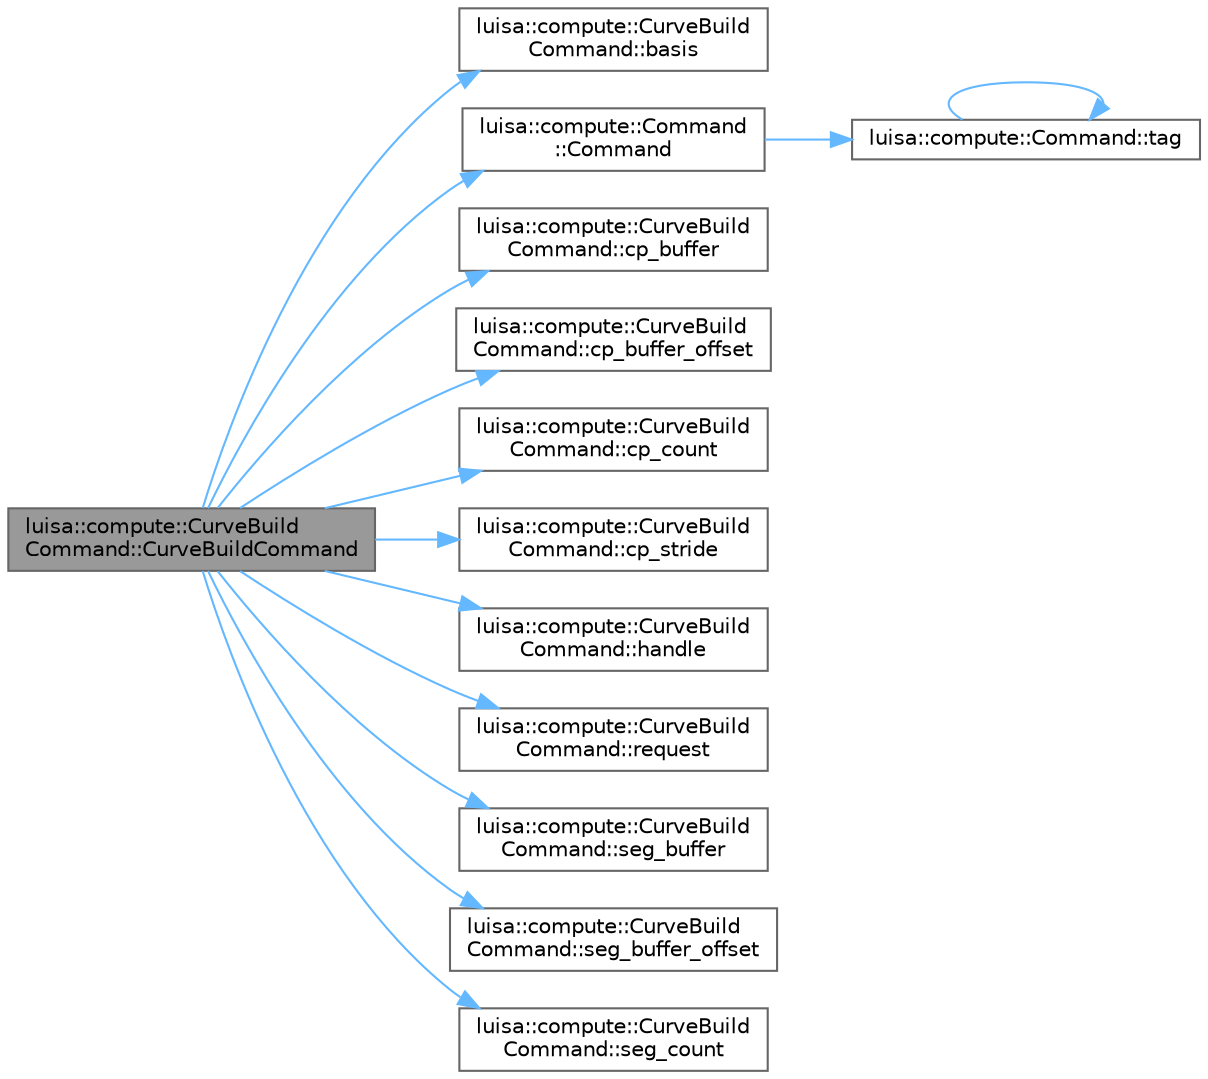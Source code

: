 digraph "luisa::compute::CurveBuildCommand::CurveBuildCommand"
{
 // LATEX_PDF_SIZE
  bgcolor="transparent";
  edge [fontname=Helvetica,fontsize=10,labelfontname=Helvetica,labelfontsize=10];
  node [fontname=Helvetica,fontsize=10,shape=box,height=0.2,width=0.4];
  rankdir="LR";
  Node1 [id="Node000001",label="luisa::compute::CurveBuild\lCommand::CurveBuildCommand",height=0.2,width=0.4,color="gray40", fillcolor="grey60", style="filled", fontcolor="black",tooltip=" "];
  Node1 -> Node2 [id="edge1_Node000001_Node000002",color="steelblue1",style="solid",tooltip=" "];
  Node2 [id="Node000002",label="luisa::compute::CurveBuild\lCommand::basis",height=0.2,width=0.4,color="grey40", fillcolor="white", style="filled",URL="$classluisa_1_1compute_1_1_curve_build_command.html#a33e60f3e0ece31f207526fe1d8870e92",tooltip=" "];
  Node1 -> Node3 [id="edge2_Node000001_Node000003",color="steelblue1",style="solid",tooltip=" "];
  Node3 [id="Node000003",label="luisa::compute::Command\l::Command",height=0.2,width=0.4,color="grey40", fillcolor="white", style="filled",URL="$classluisa_1_1compute_1_1_command.html#a5e3352338fbe2300dbde316632484f56",tooltip=" "];
  Node3 -> Node4 [id="edge3_Node000003_Node000004",color="steelblue1",style="solid",tooltip=" "];
  Node4 [id="Node000004",label="luisa::compute::Command::tag",height=0.2,width=0.4,color="grey40", fillcolor="white", style="filled",URL="$classluisa_1_1compute_1_1_command.html#af5d6279e53fdc5a6bb50b95d7f0591ba",tooltip=" "];
  Node4 -> Node4 [id="edge4_Node000004_Node000004",color="steelblue1",style="solid",tooltip=" "];
  Node1 -> Node5 [id="edge5_Node000001_Node000005",color="steelblue1",style="solid",tooltip=" "];
  Node5 [id="Node000005",label="luisa::compute::CurveBuild\lCommand::cp_buffer",height=0.2,width=0.4,color="grey40", fillcolor="white", style="filled",URL="$classluisa_1_1compute_1_1_curve_build_command.html#ad351464681bb99a8e59fcf3159ee8ad1",tooltip=" "];
  Node1 -> Node6 [id="edge6_Node000001_Node000006",color="steelblue1",style="solid",tooltip=" "];
  Node6 [id="Node000006",label="luisa::compute::CurveBuild\lCommand::cp_buffer_offset",height=0.2,width=0.4,color="grey40", fillcolor="white", style="filled",URL="$classluisa_1_1compute_1_1_curve_build_command.html#a806ab2bc5a3a9e023a3cee51f6b8ac6e",tooltip=" "];
  Node1 -> Node7 [id="edge7_Node000001_Node000007",color="steelblue1",style="solid",tooltip=" "];
  Node7 [id="Node000007",label="luisa::compute::CurveBuild\lCommand::cp_count",height=0.2,width=0.4,color="grey40", fillcolor="white", style="filled",URL="$classluisa_1_1compute_1_1_curve_build_command.html#a6054bb9952e5f4f1848d6806f9f56a0a",tooltip=" "];
  Node1 -> Node8 [id="edge8_Node000001_Node000008",color="steelblue1",style="solid",tooltip=" "];
  Node8 [id="Node000008",label="luisa::compute::CurveBuild\lCommand::cp_stride",height=0.2,width=0.4,color="grey40", fillcolor="white", style="filled",URL="$classluisa_1_1compute_1_1_curve_build_command.html#ac1c702ffc039cdaaa62f582b63f7d65f",tooltip=" "];
  Node1 -> Node9 [id="edge9_Node000001_Node000009",color="steelblue1",style="solid",tooltip=" "];
  Node9 [id="Node000009",label="luisa::compute::CurveBuild\lCommand::handle",height=0.2,width=0.4,color="grey40", fillcolor="white", style="filled",URL="$classluisa_1_1compute_1_1_curve_build_command.html#a97a3928f90d1ce6c1c959cbc3b06f8a0",tooltip=" "];
  Node1 -> Node10 [id="edge10_Node000001_Node000010",color="steelblue1",style="solid",tooltip=" "];
  Node10 [id="Node000010",label="luisa::compute::CurveBuild\lCommand::request",height=0.2,width=0.4,color="grey40", fillcolor="white", style="filled",URL="$classluisa_1_1compute_1_1_curve_build_command.html#a4cb974a0c9f67733a6aefbd8f026ee7e",tooltip=" "];
  Node1 -> Node11 [id="edge11_Node000001_Node000011",color="steelblue1",style="solid",tooltip=" "];
  Node11 [id="Node000011",label="luisa::compute::CurveBuild\lCommand::seg_buffer",height=0.2,width=0.4,color="grey40", fillcolor="white", style="filled",URL="$classluisa_1_1compute_1_1_curve_build_command.html#abf1d10646ac9b7e2ee90226ac43f7c0b",tooltip=" "];
  Node1 -> Node12 [id="edge12_Node000001_Node000012",color="steelblue1",style="solid",tooltip=" "];
  Node12 [id="Node000012",label="luisa::compute::CurveBuild\lCommand::seg_buffer_offset",height=0.2,width=0.4,color="grey40", fillcolor="white", style="filled",URL="$classluisa_1_1compute_1_1_curve_build_command.html#a7231fe8bc915e20c8c2fc240a566492e",tooltip=" "];
  Node1 -> Node13 [id="edge13_Node000001_Node000013",color="steelblue1",style="solid",tooltip=" "];
  Node13 [id="Node000013",label="luisa::compute::CurveBuild\lCommand::seg_count",height=0.2,width=0.4,color="grey40", fillcolor="white", style="filled",URL="$classluisa_1_1compute_1_1_curve_build_command.html#adb618772df920c130b7a00a92bc1f231",tooltip=" "];
}
